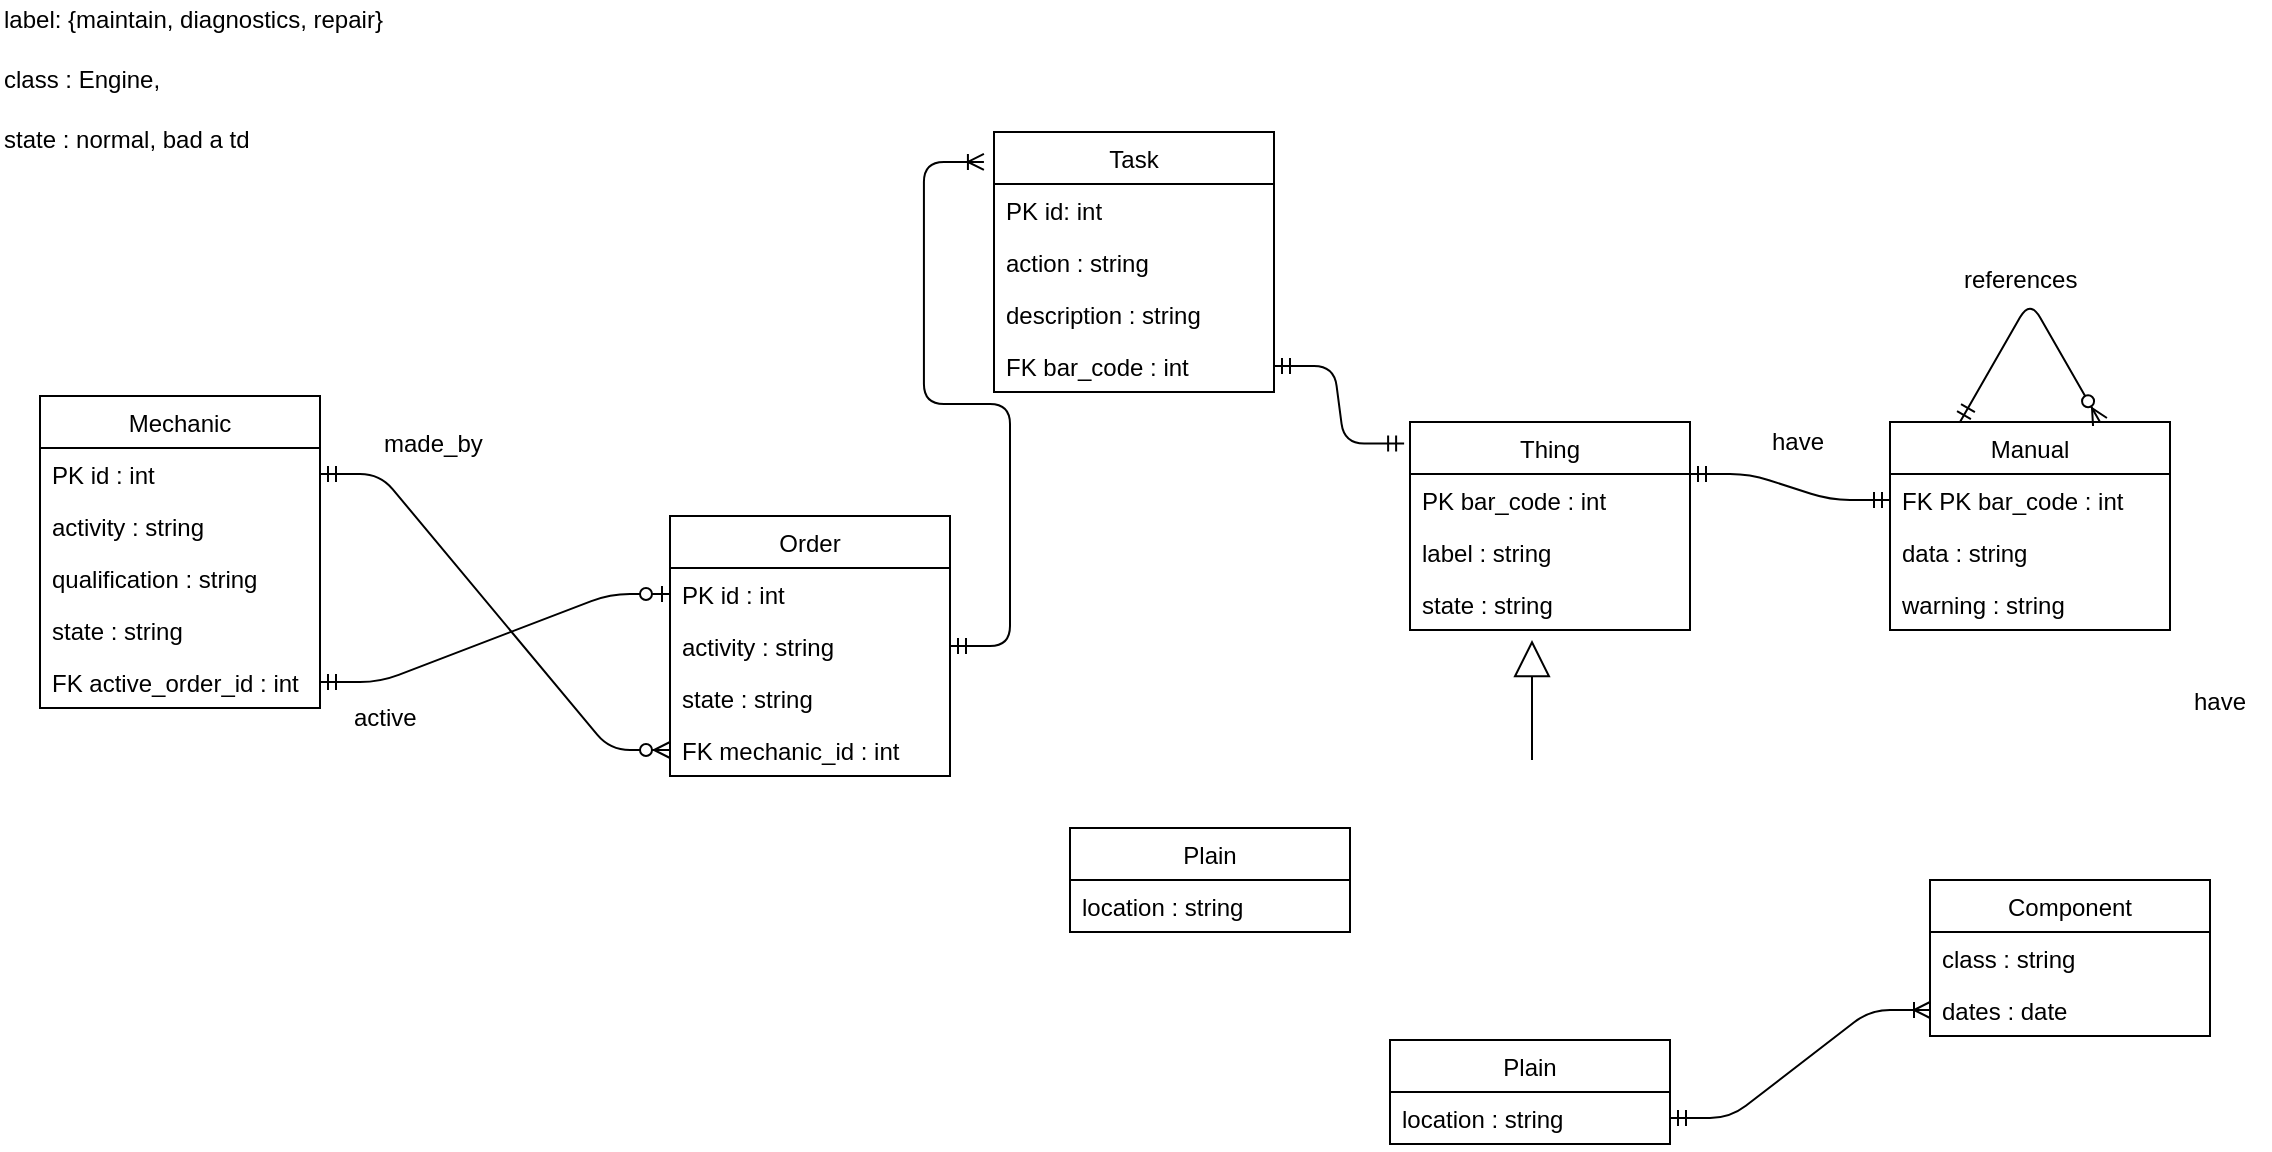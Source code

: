 <mxfile version="10.6.1" type="device"><diagram id="UNtAhaqvvU0PfUhZu12J" name="Page-1"><mxGraphModel dx="1690" dy="1597" grid="1" gridSize="10" guides="1" tooltips="1" connect="1" arrows="1" fold="1" page="1" pageScale="1" pageWidth="850" pageHeight="1100" math="0" shadow="0"><root><mxCell id="0"/><mxCell id="1" parent="0"/><mxCell id="ZVQrHMQh8FlaTZN7NyQq-1" value="Order" style="swimlane;fontStyle=0;childLayout=stackLayout;horizontal=1;startSize=26;fillColor=none;horizontalStack=0;resizeParent=1;resizeParentMax=0;resizeLast=0;collapsible=1;marginBottom=0;" parent="1" vertex="1"><mxGeometry x="120" y="88" width="140" height="130" as="geometry"/></mxCell><mxCell id="ZVQrHMQh8FlaTZN7NyQq-3" value="PK id : int" style="text;strokeColor=none;fillColor=none;align=left;verticalAlign=top;spacingLeft=4;spacingRight=4;overflow=hidden;rotatable=0;points=[[0,0.5],[1,0.5]];portConstraint=eastwest;" parent="ZVQrHMQh8FlaTZN7NyQq-1" vertex="1"><mxGeometry y="26" width="140" height="26" as="geometry"/></mxCell><mxCell id="ZVQrHMQh8FlaTZN7NyQq-2" value="activity : string" style="text;strokeColor=none;fillColor=none;align=left;verticalAlign=top;spacingLeft=4;spacingRight=4;overflow=hidden;rotatable=0;points=[[0,0.5],[1,0.5]];portConstraint=eastwest;" parent="ZVQrHMQh8FlaTZN7NyQq-1" vertex="1"><mxGeometry y="52" width="140" height="26" as="geometry"/></mxCell><mxCell id="ZVQrHMQh8FlaTZN7NyQq-4" value="state : string" style="text;strokeColor=none;fillColor=none;align=left;verticalAlign=top;spacingLeft=4;spacingRight=4;overflow=hidden;rotatable=0;points=[[0,0.5],[1,0.5]];portConstraint=eastwest;" parent="ZVQrHMQh8FlaTZN7NyQq-1" vertex="1"><mxGeometry y="78" width="140" height="26" as="geometry"/></mxCell><mxCell id="ZVQrHMQh8FlaTZN7NyQq-67" value="FK mechanic_id : int" style="text;strokeColor=none;fillColor=none;align=left;verticalAlign=top;spacingLeft=4;spacingRight=4;overflow=hidden;rotatable=0;points=[[0,0.5],[1,0.5]];portConstraint=eastwest;" parent="ZVQrHMQh8FlaTZN7NyQq-1" vertex="1"><mxGeometry y="104" width="140" height="26" as="geometry"/></mxCell><mxCell id="ZVQrHMQh8FlaTZN7NyQq-5" value="label: {maintain, diagnostics, repair}" style="text;html=1;resizable=0;points=[];autosize=1;align=left;verticalAlign=top;spacingTop=-4;" parent="1" vertex="1"><mxGeometry x="-215" y="-170" width="210" height="20" as="geometry"/></mxCell><mxCell id="ZVQrHMQh8FlaTZN7NyQq-6" value="Task" style="swimlane;fontStyle=0;childLayout=stackLayout;horizontal=1;startSize=26;fillColor=none;horizontalStack=0;resizeParent=1;resizeParentMax=0;resizeLast=0;collapsible=1;marginBottom=0;" parent="1" vertex="1"><mxGeometry x="282" y="-104" width="140" height="130" as="geometry"/></mxCell><mxCell id="ZVQrHMQh8FlaTZN7NyQq-7" value="PK id: int" style="text;strokeColor=none;fillColor=none;align=left;verticalAlign=top;spacingLeft=4;spacingRight=4;overflow=hidden;rotatable=0;points=[[0,0.5],[1,0.5]];portConstraint=eastwest;" parent="ZVQrHMQh8FlaTZN7NyQq-6" vertex="1"><mxGeometry y="26" width="140" height="26" as="geometry"/></mxCell><mxCell id="ZVQrHMQh8FlaTZN7NyQq-8" value="action : string" style="text;strokeColor=none;fillColor=none;align=left;verticalAlign=top;spacingLeft=4;spacingRight=4;overflow=hidden;rotatable=0;points=[[0,0.5],[1,0.5]];portConstraint=eastwest;" parent="ZVQrHMQh8FlaTZN7NyQq-6" vertex="1"><mxGeometry y="52" width="140" height="26" as="geometry"/></mxCell><mxCell id="ZVQrHMQh8FlaTZN7NyQq-9" value="description : string" style="text;strokeColor=none;fillColor=none;align=left;verticalAlign=top;spacingLeft=4;spacingRight=4;overflow=hidden;rotatable=0;points=[[0,0.5],[1,0.5]];portConstraint=eastwest;" parent="ZVQrHMQh8FlaTZN7NyQq-6" vertex="1"><mxGeometry y="78" width="140" height="26" as="geometry"/></mxCell><mxCell id="ZVQrHMQh8FlaTZN7NyQq-71" value="FK bar_code : int" style="text;strokeColor=none;fillColor=none;align=left;verticalAlign=top;spacingLeft=4;spacingRight=4;overflow=hidden;rotatable=0;points=[[0,0.5],[1,0.5]];portConstraint=eastwest;" parent="ZVQrHMQh8FlaTZN7NyQq-6" vertex="1"><mxGeometry y="104" width="140" height="26" as="geometry"/></mxCell><mxCell id="ZVQrHMQh8FlaTZN7NyQq-13" value="Manual" style="swimlane;fontStyle=0;childLayout=stackLayout;horizontal=1;startSize=26;fillColor=none;horizontalStack=0;resizeParent=1;resizeParentMax=0;resizeLast=0;collapsible=1;marginBottom=0;" parent="1" vertex="1"><mxGeometry x="730" y="41" width="140" height="104" as="geometry"/></mxCell><mxCell id="ZVQrHMQh8FlaTZN7NyQq-14" value="FK PK bar_code : int" style="text;strokeColor=none;fillColor=none;align=left;verticalAlign=top;spacingLeft=4;spacingRight=4;overflow=hidden;rotatable=0;points=[[0,0.5],[1,0.5]];portConstraint=eastwest;" parent="ZVQrHMQh8FlaTZN7NyQq-13" vertex="1"><mxGeometry y="26" width="140" height="26" as="geometry"/></mxCell><mxCell id="ZVQrHMQh8FlaTZN7NyQq-15" value="data : string" style="text;strokeColor=none;fillColor=none;align=left;verticalAlign=top;spacingLeft=4;spacingRight=4;overflow=hidden;rotatable=0;points=[[0,0.5],[1,0.5]];portConstraint=eastwest;" parent="ZVQrHMQh8FlaTZN7NyQq-13" vertex="1"><mxGeometry y="52" width="140" height="26" as="geometry"/></mxCell><mxCell id="ZVQrHMQh8FlaTZN7NyQq-55" value="warning : string" style="text;strokeColor=none;fillColor=none;align=left;verticalAlign=top;spacingLeft=4;spacingRight=4;overflow=hidden;rotatable=0;points=[[0,0.5],[1,0.5]];portConstraint=eastwest;" parent="ZVQrHMQh8FlaTZN7NyQq-13" vertex="1"><mxGeometry y="78" width="140" height="26" as="geometry"/></mxCell><mxCell id="ZVQrHMQh8FlaTZN7NyQq-17" value="Plain" style="swimlane;fontStyle=0;childLayout=stackLayout;horizontal=1;startSize=26;fillColor=none;horizontalStack=0;resizeParent=1;resizeParentMax=0;resizeLast=0;collapsible=1;marginBottom=0;" parent="1" vertex="1"><mxGeometry x="480" y="350" width="140" height="52" as="geometry"/></mxCell><mxCell id="ZVQrHMQh8FlaTZN7NyQq-19" value="location : string" style="text;strokeColor=none;fillColor=none;align=left;verticalAlign=top;spacingLeft=4;spacingRight=4;overflow=hidden;rotatable=0;points=[[0,0.5],[1,0.5]];portConstraint=eastwest;" parent="ZVQrHMQh8FlaTZN7NyQq-17" vertex="1"><mxGeometry y="26" width="140" height="26" as="geometry"/></mxCell><mxCell id="ZVQrHMQh8FlaTZN7NyQq-21" value="Component" style="swimlane;fontStyle=0;childLayout=stackLayout;horizontal=1;startSize=26;fillColor=none;horizontalStack=0;resizeParent=1;resizeParentMax=0;resizeLast=0;collapsible=1;marginBottom=0;" parent="1" vertex="1"><mxGeometry x="750" y="270" width="140" height="78" as="geometry"/></mxCell><mxCell id="ZVQrHMQh8FlaTZN7NyQq-22" value="class : string" style="text;strokeColor=none;fillColor=none;align=left;verticalAlign=top;spacingLeft=4;spacingRight=4;overflow=hidden;rotatable=0;points=[[0,0.5],[1,0.5]];portConstraint=eastwest;" parent="ZVQrHMQh8FlaTZN7NyQq-21" vertex="1"><mxGeometry y="26" width="140" height="26" as="geometry"/></mxCell><mxCell id="ZVQrHMQh8FlaTZN7NyQq-24" value="dates : date" style="text;strokeColor=none;fillColor=none;align=left;verticalAlign=top;spacingLeft=4;spacingRight=4;overflow=hidden;rotatable=0;points=[[0,0.5],[1,0.5]];portConstraint=eastwest;" parent="ZVQrHMQh8FlaTZN7NyQq-21" vertex="1"><mxGeometry y="52" width="140" height="26" as="geometry"/></mxCell><mxCell id="ZVQrHMQh8FlaTZN7NyQq-29" value="Thing" style="swimlane;fontStyle=0;childLayout=stackLayout;horizontal=1;startSize=26;fillColor=none;horizontalStack=0;resizeParent=1;resizeParentMax=0;resizeLast=0;collapsible=1;marginBottom=0;" parent="1" vertex="1"><mxGeometry x="490" y="41" width="140" height="104" as="geometry"/></mxCell><mxCell id="ZVQrHMQh8FlaTZN7NyQq-30" value="PK bar_code : int" style="text;strokeColor=none;fillColor=none;align=left;verticalAlign=top;spacingLeft=4;spacingRight=4;overflow=hidden;rotatable=0;points=[[0,0.5],[1,0.5]];portConstraint=eastwest;" parent="ZVQrHMQh8FlaTZN7NyQq-29" vertex="1"><mxGeometry y="26" width="140" height="26" as="geometry"/></mxCell><mxCell id="ZVQrHMQh8FlaTZN7NyQq-31" value="label : string" style="text;strokeColor=none;fillColor=none;align=left;verticalAlign=top;spacingLeft=4;spacingRight=4;overflow=hidden;rotatable=0;points=[[0,0.5],[1,0.5]];portConstraint=eastwest;" parent="ZVQrHMQh8FlaTZN7NyQq-29" vertex="1"><mxGeometry y="52" width="140" height="26" as="geometry"/></mxCell><mxCell id="ZVQrHMQh8FlaTZN7NyQq-70" value="state : string" style="text;strokeColor=none;fillColor=none;align=left;verticalAlign=top;spacingLeft=4;spacingRight=4;overflow=hidden;rotatable=0;points=[[0,0.5],[1,0.5]];portConstraint=eastwest;" parent="ZVQrHMQh8FlaTZN7NyQq-29" vertex="1"><mxGeometry y="78" width="140" height="26" as="geometry"/></mxCell><mxCell id="ZVQrHMQh8FlaTZN7NyQq-35" value="" style="endArrow=block;endSize=16;endFill=0;html=1;" parent="1" edge="1"><mxGeometry x="-1" y="151" width="160" relative="1" as="geometry"><mxPoint x="551" y="210" as="sourcePoint"/><mxPoint x="551" y="150" as="targetPoint"/><mxPoint x="-150" y="131" as="offset"/></mxGeometry></mxCell><mxCell id="ZVQrHMQh8FlaTZN7NyQq-37" value="" style="edgeStyle=entityRelationEdgeStyle;fontSize=12;html=1;endArrow=ERmandOne;startArrow=ERmandOne;entryX=0;entryY=0.5;entryDx=0;entryDy=0;exitX=1;exitY=0.25;exitDx=0;exitDy=0;" parent="1" source="ZVQrHMQh8FlaTZN7NyQq-29" target="ZVQrHMQh8FlaTZN7NyQq-14" edge="1"><mxGeometry width="100" height="100" relative="1" as="geometry"><mxPoint x="530" y="390" as="sourcePoint"/><mxPoint x="630" y="290" as="targetPoint"/></mxGeometry></mxCell><mxCell id="ZVQrHMQh8FlaTZN7NyQq-38" value="" style="edgeStyle=entityRelationEdgeStyle;fontSize=12;html=1;endArrow=ERzeroToMany;startArrow=ERmandOne;exitX=0.25;exitY=0;exitDx=0;exitDy=0;entryX=0.75;entryY=0;entryDx=0;entryDy=0;" parent="1" source="ZVQrHMQh8FlaTZN7NyQq-13" target="ZVQrHMQh8FlaTZN7NyQq-13" edge="1"><mxGeometry width="100" height="100" relative="1" as="geometry"><mxPoint x="920" y="230" as="sourcePoint"/><mxPoint x="990" y="40" as="targetPoint"/><Array as="points"><mxPoint x="800" y="-20"/></Array></mxGeometry></mxCell><mxCell id="ZVQrHMQh8FlaTZN7NyQq-40" value="references" style="text;html=1;resizable=0;points=[];autosize=1;align=left;verticalAlign=top;spacingTop=-4;" parent="1" vertex="1"><mxGeometry x="765" y="-40" width="70" height="20" as="geometry"/></mxCell><mxCell id="ZVQrHMQh8FlaTZN7NyQq-41" value="have" style="text;html=1;resizable=0;points=[];autosize=1;align=left;verticalAlign=top;spacingTop=-4;" parent="1" vertex="1"><mxGeometry x="669" y="41" width="40" height="20" as="geometry"/></mxCell><mxCell id="ZVQrHMQh8FlaTZN7NyQq-42" value="class : Engine, " style="text;html=1;resizable=0;points=[];autosize=1;align=left;verticalAlign=top;spacingTop=-4;" parent="1" vertex="1"><mxGeometry x="-215" y="-140" width="90" height="20" as="geometry"/></mxCell><mxCell id="ZVQrHMQh8FlaTZN7NyQq-43" value="state : normal, bad a td" style="text;html=1;resizable=0;points=[];autosize=1;align=left;verticalAlign=top;spacingTop=-4;" parent="1" vertex="1"><mxGeometry x="-215" y="-110" width="140" height="20" as="geometry"/></mxCell><mxCell id="ZVQrHMQh8FlaTZN7NyQq-44" value="" style="edgeStyle=entityRelationEdgeStyle;fontSize=12;html=1;endArrow=ERoneToMany;startArrow=ERmandOne;exitX=1;exitY=0.5;exitDx=0;exitDy=0;entryX=0;entryY=0.5;entryDx=0;entryDy=0;" parent="1" source="ZVQrHMQh8FlaTZN7NyQq-19" target="ZVQrHMQh8FlaTZN7NyQq-24" edge="1"><mxGeometry width="100" height="100" relative="1" as="geometry"><mxPoint x="450" y="257" as="sourcePoint"/><mxPoint x="630" y="310" as="targetPoint"/></mxGeometry></mxCell><mxCell id="ZVQrHMQh8FlaTZN7NyQq-45" value="have" style="text;html=1;resizable=0;points=[];autosize=1;align=left;verticalAlign=top;spacingTop=-4;" parent="1" vertex="1"><mxGeometry x="880" y="171" width="40" height="20" as="geometry"/></mxCell><mxCell id="ZVQrHMQh8FlaTZN7NyQq-46" value="Mechanic" style="swimlane;fontStyle=0;childLayout=stackLayout;horizontal=1;startSize=26;fillColor=none;horizontalStack=0;resizeParent=1;resizeParentMax=0;resizeLast=0;collapsible=1;marginBottom=0;" parent="1" vertex="1"><mxGeometry x="-195" y="28" width="140" height="156" as="geometry"/></mxCell><mxCell id="ZVQrHMQh8FlaTZN7NyQq-47" value="PK id : int" style="text;strokeColor=none;fillColor=none;align=left;verticalAlign=top;spacingLeft=4;spacingRight=4;overflow=hidden;rotatable=0;points=[[0,0.5],[1,0.5]];portConstraint=eastwest;" parent="ZVQrHMQh8FlaTZN7NyQq-46" vertex="1"><mxGeometry y="26" width="140" height="26" as="geometry"/></mxCell><mxCell id="ZVQrHMQh8FlaTZN7NyQq-49" value="activity : string" style="text;strokeColor=none;fillColor=none;align=left;verticalAlign=top;spacingLeft=4;spacingRight=4;overflow=hidden;rotatable=0;points=[[0,0.5],[1,0.5]];portConstraint=eastwest;" parent="ZVQrHMQh8FlaTZN7NyQq-46" vertex="1"><mxGeometry y="52" width="140" height="26" as="geometry"/></mxCell><mxCell id="ZVQrHMQh8FlaTZN7NyQq-48" value="qualification : string" style="text;strokeColor=none;fillColor=none;align=left;verticalAlign=top;spacingLeft=4;spacingRight=4;overflow=hidden;rotatable=0;points=[[0,0.5],[1,0.5]];portConstraint=eastwest;" parent="ZVQrHMQh8FlaTZN7NyQq-46" vertex="1"><mxGeometry y="78" width="140" height="26" as="geometry"/></mxCell><mxCell id="ZVQrHMQh8FlaTZN7NyQq-50" value="state : string" style="text;strokeColor=none;fillColor=none;align=left;verticalAlign=top;spacingLeft=4;spacingRight=4;overflow=hidden;rotatable=0;points=[[0,0.5],[1,0.5]];portConstraint=eastwest;" parent="ZVQrHMQh8FlaTZN7NyQq-46" vertex="1"><mxGeometry y="104" width="140" height="26" as="geometry"/></mxCell><mxCell id="ZVQrHMQh8FlaTZN7NyQq-68" value="FK active_order_id : int" style="text;strokeColor=none;fillColor=none;align=left;verticalAlign=top;spacingLeft=4;spacingRight=4;overflow=hidden;rotatable=0;points=[[0,0.5],[1,0.5]];portConstraint=eastwest;" parent="ZVQrHMQh8FlaTZN7NyQq-46" vertex="1"><mxGeometry y="130" width="140" height="26" as="geometry"/></mxCell><mxCell id="ZVQrHMQh8FlaTZN7NyQq-52" value="" style="edgeStyle=entityRelationEdgeStyle;fontSize=12;html=1;endArrow=ERmandOne;startArrow=ERmandOne;exitX=1;exitY=0.5;exitDx=0;exitDy=0;entryX=-0.021;entryY=0.103;entryDx=0;entryDy=0;entryPerimeter=0;" parent="1" source="ZVQrHMQh8FlaTZN7NyQq-71" target="ZVQrHMQh8FlaTZN7NyQq-29" edge="1"><mxGeometry width="100" height="100" relative="1" as="geometry"><mxPoint x="280" y="170" as="sourcePoint"/><mxPoint x="380" y="70" as="targetPoint"/></mxGeometry></mxCell><mxCell id="ZVQrHMQh8FlaTZN7NyQq-53" value="" style="edgeStyle=entityRelationEdgeStyle;fontSize=12;html=1;endArrow=ERoneToMany;startArrow=ERmandOne;entryX=-0.036;entryY=0.115;entryDx=0;entryDy=0;entryPerimeter=0;" parent="1" source="ZVQrHMQh8FlaTZN7NyQq-1" target="ZVQrHMQh8FlaTZN7NyQq-6" edge="1"><mxGeometry width="100" height="100" relative="1" as="geometry"><mxPoint x="260" y="60" as="sourcePoint"/><mxPoint x="360" y="-40" as="targetPoint"/></mxGeometry></mxCell><mxCell id="ZVQrHMQh8FlaTZN7NyQq-57" value="" style="edgeStyle=entityRelationEdgeStyle;fontSize=12;html=1;endArrow=ERzeroToMany;startArrow=ERmandOne;exitX=1;exitY=0.25;exitDx=0;exitDy=0;entryX=0;entryY=0.5;entryDx=0;entryDy=0;" parent="1" source="ZVQrHMQh8FlaTZN7NyQq-46" target="ZVQrHMQh8FlaTZN7NyQq-67" edge="1"><mxGeometry width="100" height="100" relative="1" as="geometry"><mxPoint x="-250" y="320" as="sourcePoint"/><mxPoint x="-150" y="220" as="targetPoint"/></mxGeometry></mxCell><mxCell id="ZVQrHMQh8FlaTZN7NyQq-63" value="made_by" style="text;html=1;resizable=0;points=[];autosize=1;align=left;verticalAlign=top;spacingTop=-4;" parent="1" vertex="1"><mxGeometry x="-25" y="42" width="70" height="20" as="geometry"/></mxCell><mxCell id="ZVQrHMQh8FlaTZN7NyQq-65" value="active" style="text;html=1;resizable=0;points=[];autosize=1;align=left;verticalAlign=top;spacingTop=-4;" parent="1" vertex="1"><mxGeometry x="-40" y="179" width="50" height="20" as="geometry"/></mxCell><mxCell id="ZVQrHMQh8FlaTZN7NyQq-66" value="" style="edgeStyle=entityRelationEdgeStyle;fontSize=12;html=1;endArrow=ERzeroToOne;startArrow=ERmandOne;exitX=1;exitY=0.5;exitDx=0;exitDy=0;entryX=0;entryY=0.5;entryDx=0;entryDy=0;" parent="1" source="ZVQrHMQh8FlaTZN7NyQq-68" target="ZVQrHMQh8FlaTZN7NyQq-3" edge="1"><mxGeometry width="100" height="100" relative="1" as="geometry"><mxPoint x="-30" y="360" as="sourcePoint"/><mxPoint x="70" y="260" as="targetPoint"/></mxGeometry></mxCell><mxCell id="92pwcj1l136HwhHsVZrS-5" value="Plain" style="swimlane;fontStyle=0;childLayout=stackLayout;horizontal=1;startSize=26;fillColor=none;horizontalStack=0;resizeParent=1;resizeParentMax=0;resizeLast=0;collapsible=1;marginBottom=0;" vertex="1" parent="1"><mxGeometry x="320" y="244" width="140" height="52" as="geometry"/></mxCell><mxCell id="92pwcj1l136HwhHsVZrS-6" value="location : string" style="text;strokeColor=none;fillColor=none;align=left;verticalAlign=top;spacingLeft=4;spacingRight=4;overflow=hidden;rotatable=0;points=[[0,0.5],[1,0.5]];portConstraint=eastwest;" vertex="1" parent="92pwcj1l136HwhHsVZrS-5"><mxGeometry y="26" width="140" height="26" as="geometry"/></mxCell></root></mxGraphModel></diagram></mxfile>